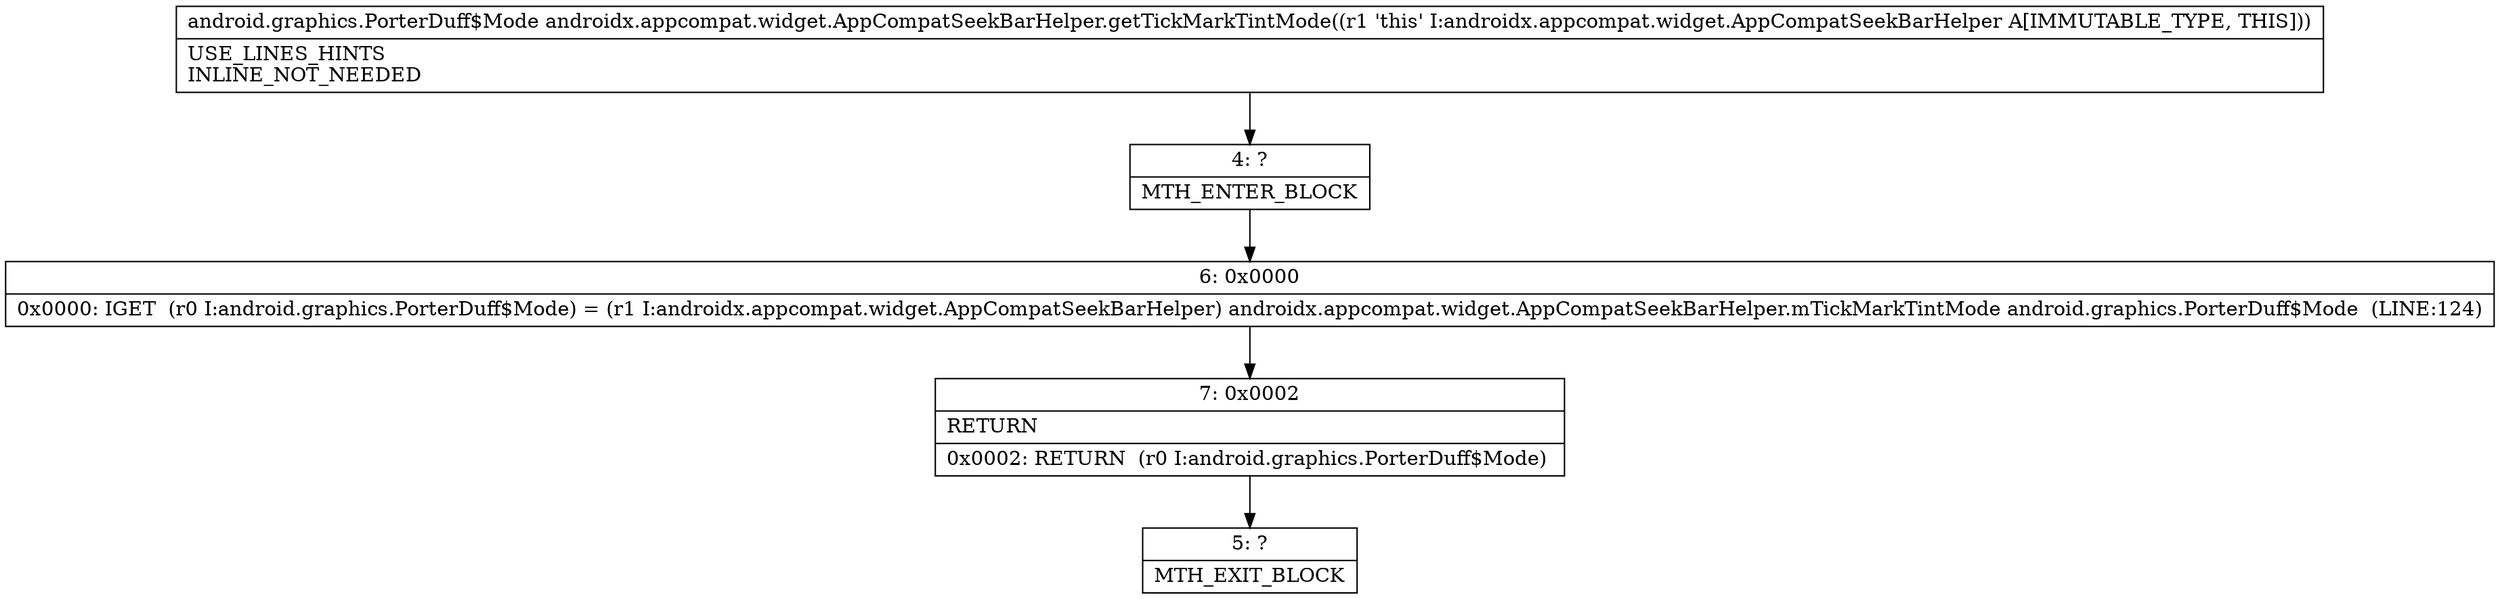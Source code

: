 digraph "CFG forandroidx.appcompat.widget.AppCompatSeekBarHelper.getTickMarkTintMode()Landroid\/graphics\/PorterDuff$Mode;" {
Node_4 [shape=record,label="{4\:\ ?|MTH_ENTER_BLOCK\l}"];
Node_6 [shape=record,label="{6\:\ 0x0000|0x0000: IGET  (r0 I:android.graphics.PorterDuff$Mode) = (r1 I:androidx.appcompat.widget.AppCompatSeekBarHelper) androidx.appcompat.widget.AppCompatSeekBarHelper.mTickMarkTintMode android.graphics.PorterDuff$Mode  (LINE:124)\l}"];
Node_7 [shape=record,label="{7\:\ 0x0002|RETURN\l|0x0002: RETURN  (r0 I:android.graphics.PorterDuff$Mode) \l}"];
Node_5 [shape=record,label="{5\:\ ?|MTH_EXIT_BLOCK\l}"];
MethodNode[shape=record,label="{android.graphics.PorterDuff$Mode androidx.appcompat.widget.AppCompatSeekBarHelper.getTickMarkTintMode((r1 'this' I:androidx.appcompat.widget.AppCompatSeekBarHelper A[IMMUTABLE_TYPE, THIS]))  | USE_LINES_HINTS\lINLINE_NOT_NEEDED\l}"];
MethodNode -> Node_4;Node_4 -> Node_6;
Node_6 -> Node_7;
Node_7 -> Node_5;
}

